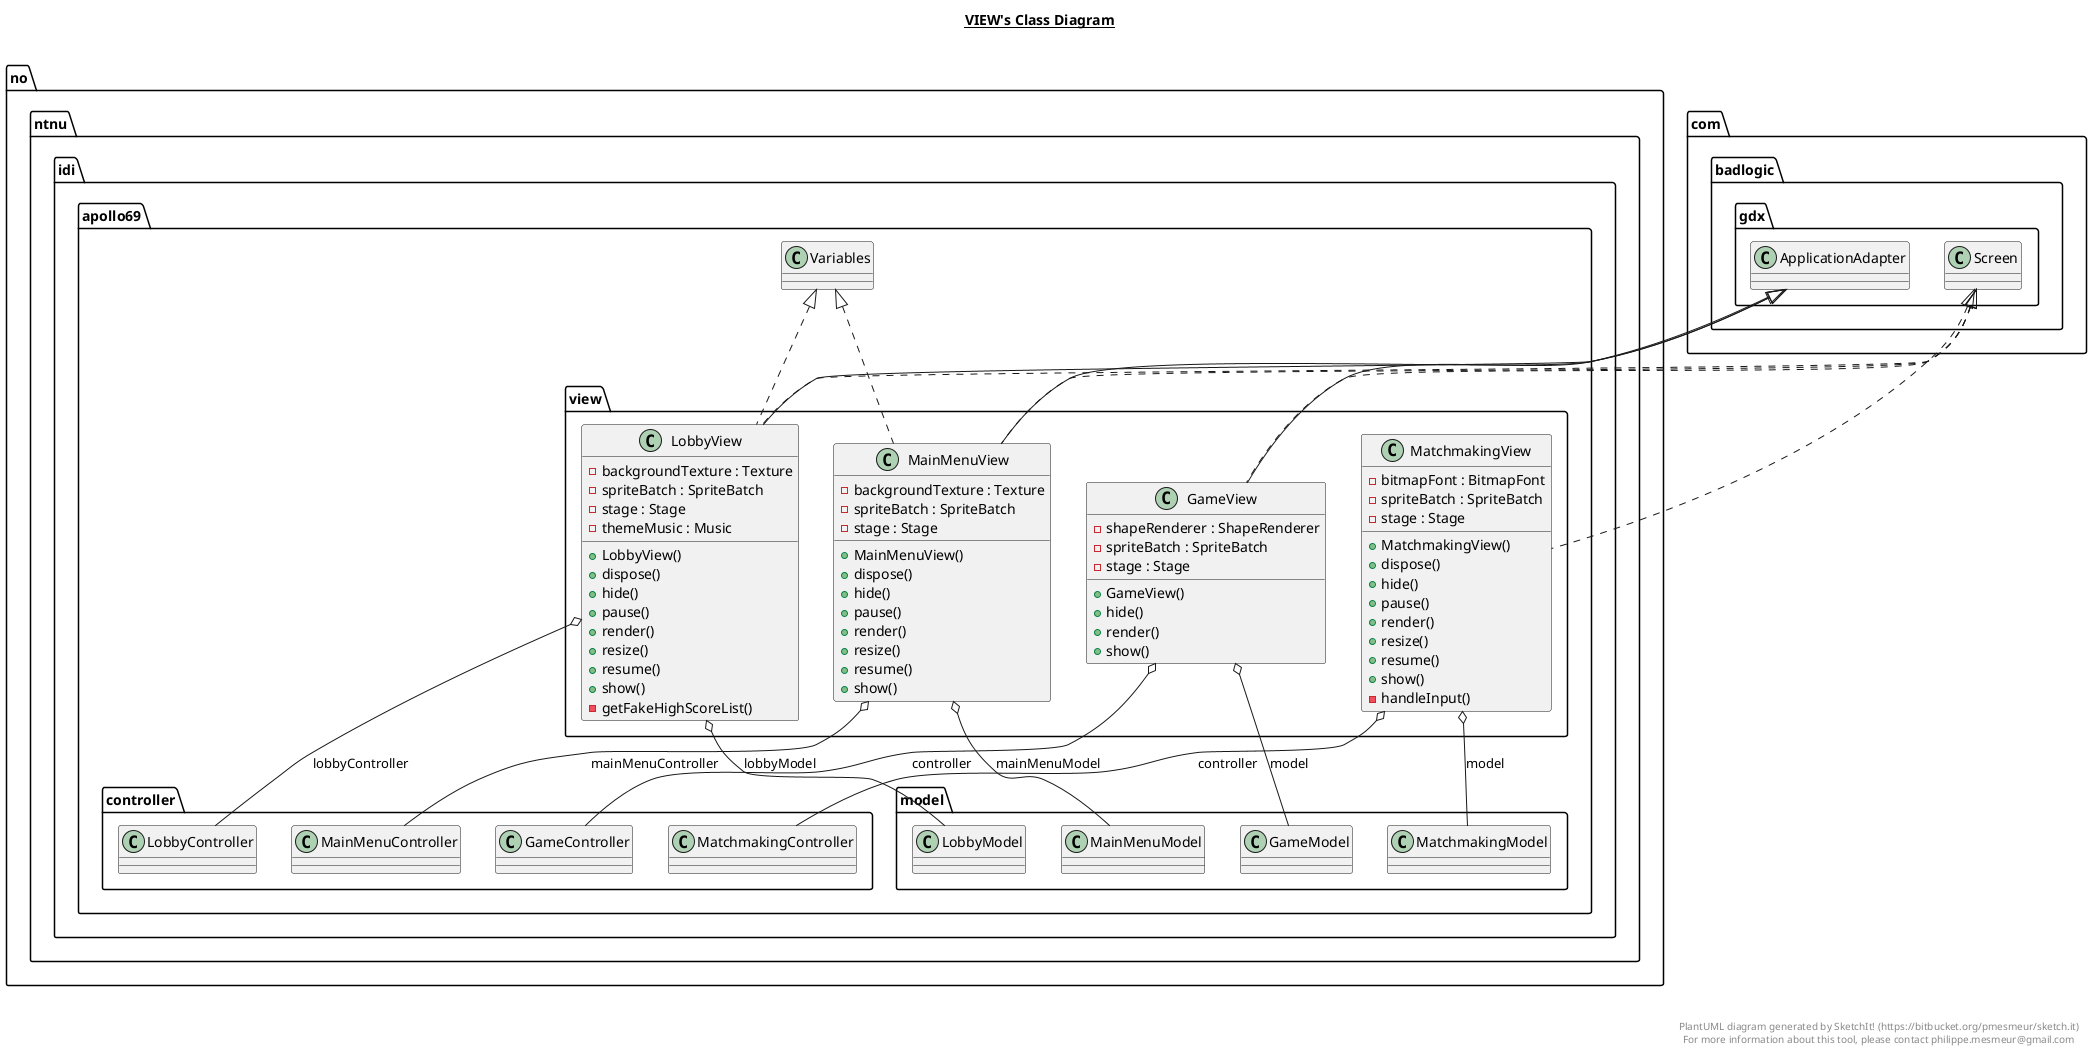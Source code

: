 @startuml

title __VIEW's Class Diagram__\n

  namespace no.ntnu.idi.apollo69 {
    namespace view {
      class no.ntnu.idi.apollo69.view.GameView {
          - shapeRenderer : ShapeRenderer
          - spriteBatch : SpriteBatch
          - stage : Stage
          + GameView()
          + hide()
          + render()
          + show()
      }
    }
  }
  

  namespace no.ntnu.idi.apollo69 {
    namespace view {
      class no.ntnu.idi.apollo69.view.LobbyView {
          - backgroundTexture : Texture
          - spriteBatch : SpriteBatch
          - stage : Stage
          - themeMusic : Music
          + LobbyView()
          + dispose()
          + hide()
          + pause()
          + render()
          + resize()
          + resume()
          + show()
          - getFakeHighScoreList()
      }
    }
  }
  

  namespace no.ntnu.idi.apollo69 {
    namespace view {
      class no.ntnu.idi.apollo69.view.MainMenuView {
          - backgroundTexture : Texture
          - spriteBatch : SpriteBatch
          - stage : Stage
          + MainMenuView()
          + dispose()
          + hide()
          + pause()
          + render()
          + resize()
          + resume()
          + show()
      }
    }
  }
  

  namespace no.ntnu.idi.apollo69 {
    namespace view {
      class no.ntnu.idi.apollo69.view.MatchmakingView {
          - bitmapFont : BitmapFont
          - spriteBatch : SpriteBatch
          - stage : Stage
          + MatchmakingView()
          + dispose()
          + hide()
          + pause()
          + render()
          + resize()
          + resume()
          + show()
          - handleInput()
      }
    }
  }
  

  no.ntnu.idi.apollo69.view.GameView .up.|> com.badlogic.gdx.Screen
  no.ntnu.idi.apollo69.view.GameView -up-|> com.badlogic.gdx.ApplicationAdapter
  no.ntnu.idi.apollo69.view.GameView o-- no.ntnu.idi.apollo69.controller.GameController : controller
  no.ntnu.idi.apollo69.view.GameView o-- no.ntnu.idi.apollo69.model.GameModel : model
  no.ntnu.idi.apollo69.view.LobbyView .up.|> com.badlogic.gdx.Screen
  no.ntnu.idi.apollo69.view.LobbyView .up.|> no.ntnu.idi.apollo69.Variables
  no.ntnu.idi.apollo69.view.LobbyView -up-|> com.badlogic.gdx.ApplicationAdapter
  no.ntnu.idi.apollo69.view.LobbyView o-- no.ntnu.idi.apollo69.controller.LobbyController : lobbyController
  no.ntnu.idi.apollo69.view.LobbyView o-- no.ntnu.idi.apollo69.model.LobbyModel : lobbyModel
  no.ntnu.idi.apollo69.view.MainMenuView .up.|> com.badlogic.gdx.Screen
  no.ntnu.idi.apollo69.view.MainMenuView .up.|> no.ntnu.idi.apollo69.Variables
  no.ntnu.idi.apollo69.view.MainMenuView -up-|> com.badlogic.gdx.ApplicationAdapter
  no.ntnu.idi.apollo69.view.MainMenuView o-- no.ntnu.idi.apollo69.controller.MainMenuController : mainMenuController
  no.ntnu.idi.apollo69.view.MainMenuView o-- no.ntnu.idi.apollo69.model.MainMenuModel : mainMenuModel
  no.ntnu.idi.apollo69.view.MatchmakingView .up.|> com.badlogic.gdx.Screen
  no.ntnu.idi.apollo69.view.MatchmakingView o-- no.ntnu.idi.apollo69.controller.MatchmakingController : controller
  no.ntnu.idi.apollo69.view.MatchmakingView o-- no.ntnu.idi.apollo69.model.MatchmakingModel : model


right footer


PlantUML diagram generated by SketchIt! (https://bitbucket.org/pmesmeur/sketch.it)
For more information about this tool, please contact philippe.mesmeur@gmail.com
endfooter

@enduml
